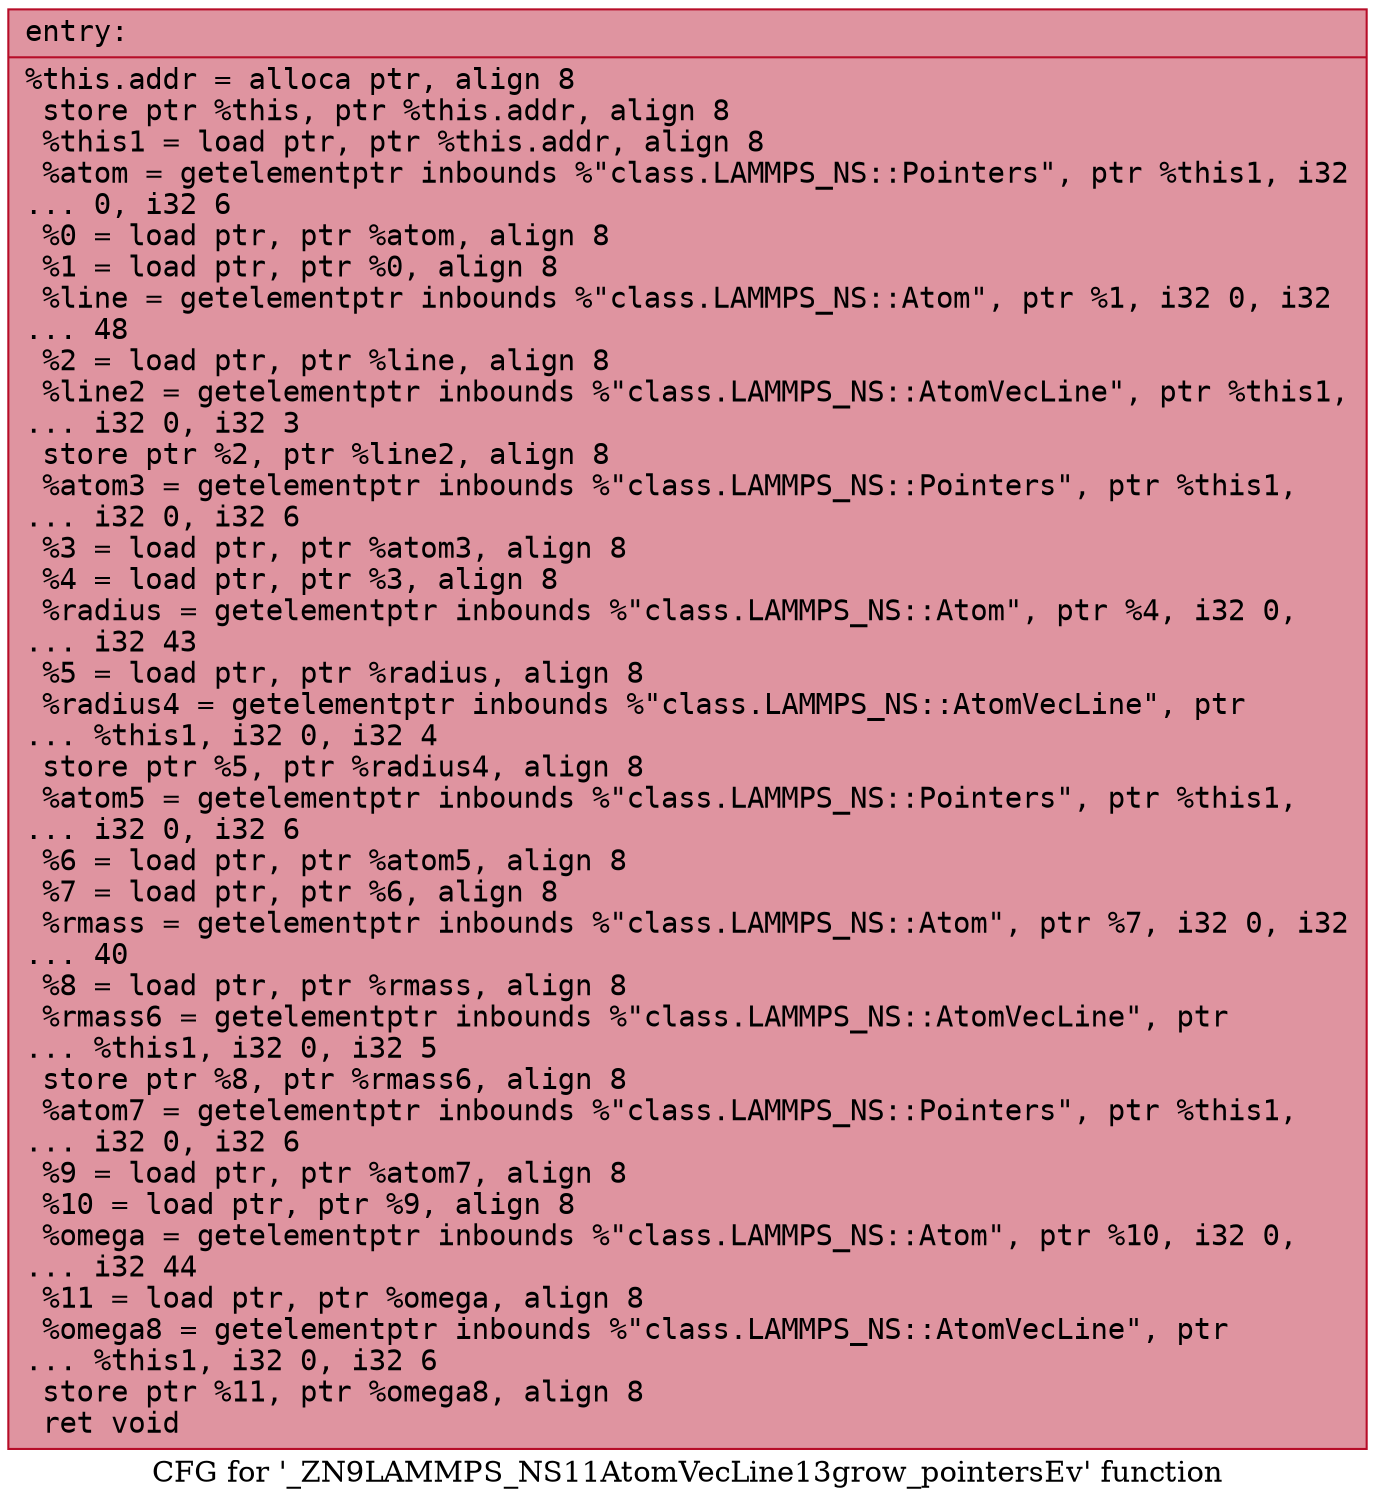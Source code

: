 digraph "CFG for '_ZN9LAMMPS_NS11AtomVecLine13grow_pointersEv' function" {
	label="CFG for '_ZN9LAMMPS_NS11AtomVecLine13grow_pointersEv' function";

	Node0x562ebb87fca0 [shape=record,color="#b70d28ff", style=filled, fillcolor="#b70d2870" fontname="Courier",label="{entry:\l|  %this.addr = alloca ptr, align 8\l  store ptr %this, ptr %this.addr, align 8\l  %this1 = load ptr, ptr %this.addr, align 8\l  %atom = getelementptr inbounds %\"class.LAMMPS_NS::Pointers\", ptr %this1, i32\l... 0, i32 6\l  %0 = load ptr, ptr %atom, align 8\l  %1 = load ptr, ptr %0, align 8\l  %line = getelementptr inbounds %\"class.LAMMPS_NS::Atom\", ptr %1, i32 0, i32\l... 48\l  %2 = load ptr, ptr %line, align 8\l  %line2 = getelementptr inbounds %\"class.LAMMPS_NS::AtomVecLine\", ptr %this1,\l... i32 0, i32 3\l  store ptr %2, ptr %line2, align 8\l  %atom3 = getelementptr inbounds %\"class.LAMMPS_NS::Pointers\", ptr %this1,\l... i32 0, i32 6\l  %3 = load ptr, ptr %atom3, align 8\l  %4 = load ptr, ptr %3, align 8\l  %radius = getelementptr inbounds %\"class.LAMMPS_NS::Atom\", ptr %4, i32 0,\l... i32 43\l  %5 = load ptr, ptr %radius, align 8\l  %radius4 = getelementptr inbounds %\"class.LAMMPS_NS::AtomVecLine\", ptr\l... %this1, i32 0, i32 4\l  store ptr %5, ptr %radius4, align 8\l  %atom5 = getelementptr inbounds %\"class.LAMMPS_NS::Pointers\", ptr %this1,\l... i32 0, i32 6\l  %6 = load ptr, ptr %atom5, align 8\l  %7 = load ptr, ptr %6, align 8\l  %rmass = getelementptr inbounds %\"class.LAMMPS_NS::Atom\", ptr %7, i32 0, i32\l... 40\l  %8 = load ptr, ptr %rmass, align 8\l  %rmass6 = getelementptr inbounds %\"class.LAMMPS_NS::AtomVecLine\", ptr\l... %this1, i32 0, i32 5\l  store ptr %8, ptr %rmass6, align 8\l  %atom7 = getelementptr inbounds %\"class.LAMMPS_NS::Pointers\", ptr %this1,\l... i32 0, i32 6\l  %9 = load ptr, ptr %atom7, align 8\l  %10 = load ptr, ptr %9, align 8\l  %omega = getelementptr inbounds %\"class.LAMMPS_NS::Atom\", ptr %10, i32 0,\l... i32 44\l  %11 = load ptr, ptr %omega, align 8\l  %omega8 = getelementptr inbounds %\"class.LAMMPS_NS::AtomVecLine\", ptr\l... %this1, i32 0, i32 6\l  store ptr %11, ptr %omega8, align 8\l  ret void\l}"];
}
